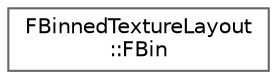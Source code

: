 digraph "Graphical Class Hierarchy"
{
 // INTERACTIVE_SVG=YES
 // LATEX_PDF_SIZE
  bgcolor="transparent";
  edge [fontname=Helvetica,fontsize=10,labelfontname=Helvetica,labelfontsize=10];
  node [fontname=Helvetica,fontsize=10,shape=box,height=0.2,width=0.4];
  rankdir="LR";
  Node0 [id="Node000000",label="FBinnedTextureLayout\l::FBin",height=0.2,width=0.4,color="grey40", fillcolor="white", style="filled",URL="$d7/d03/classFBinnedTextureLayout_1_1FBin.html",tooltip=" "];
}
